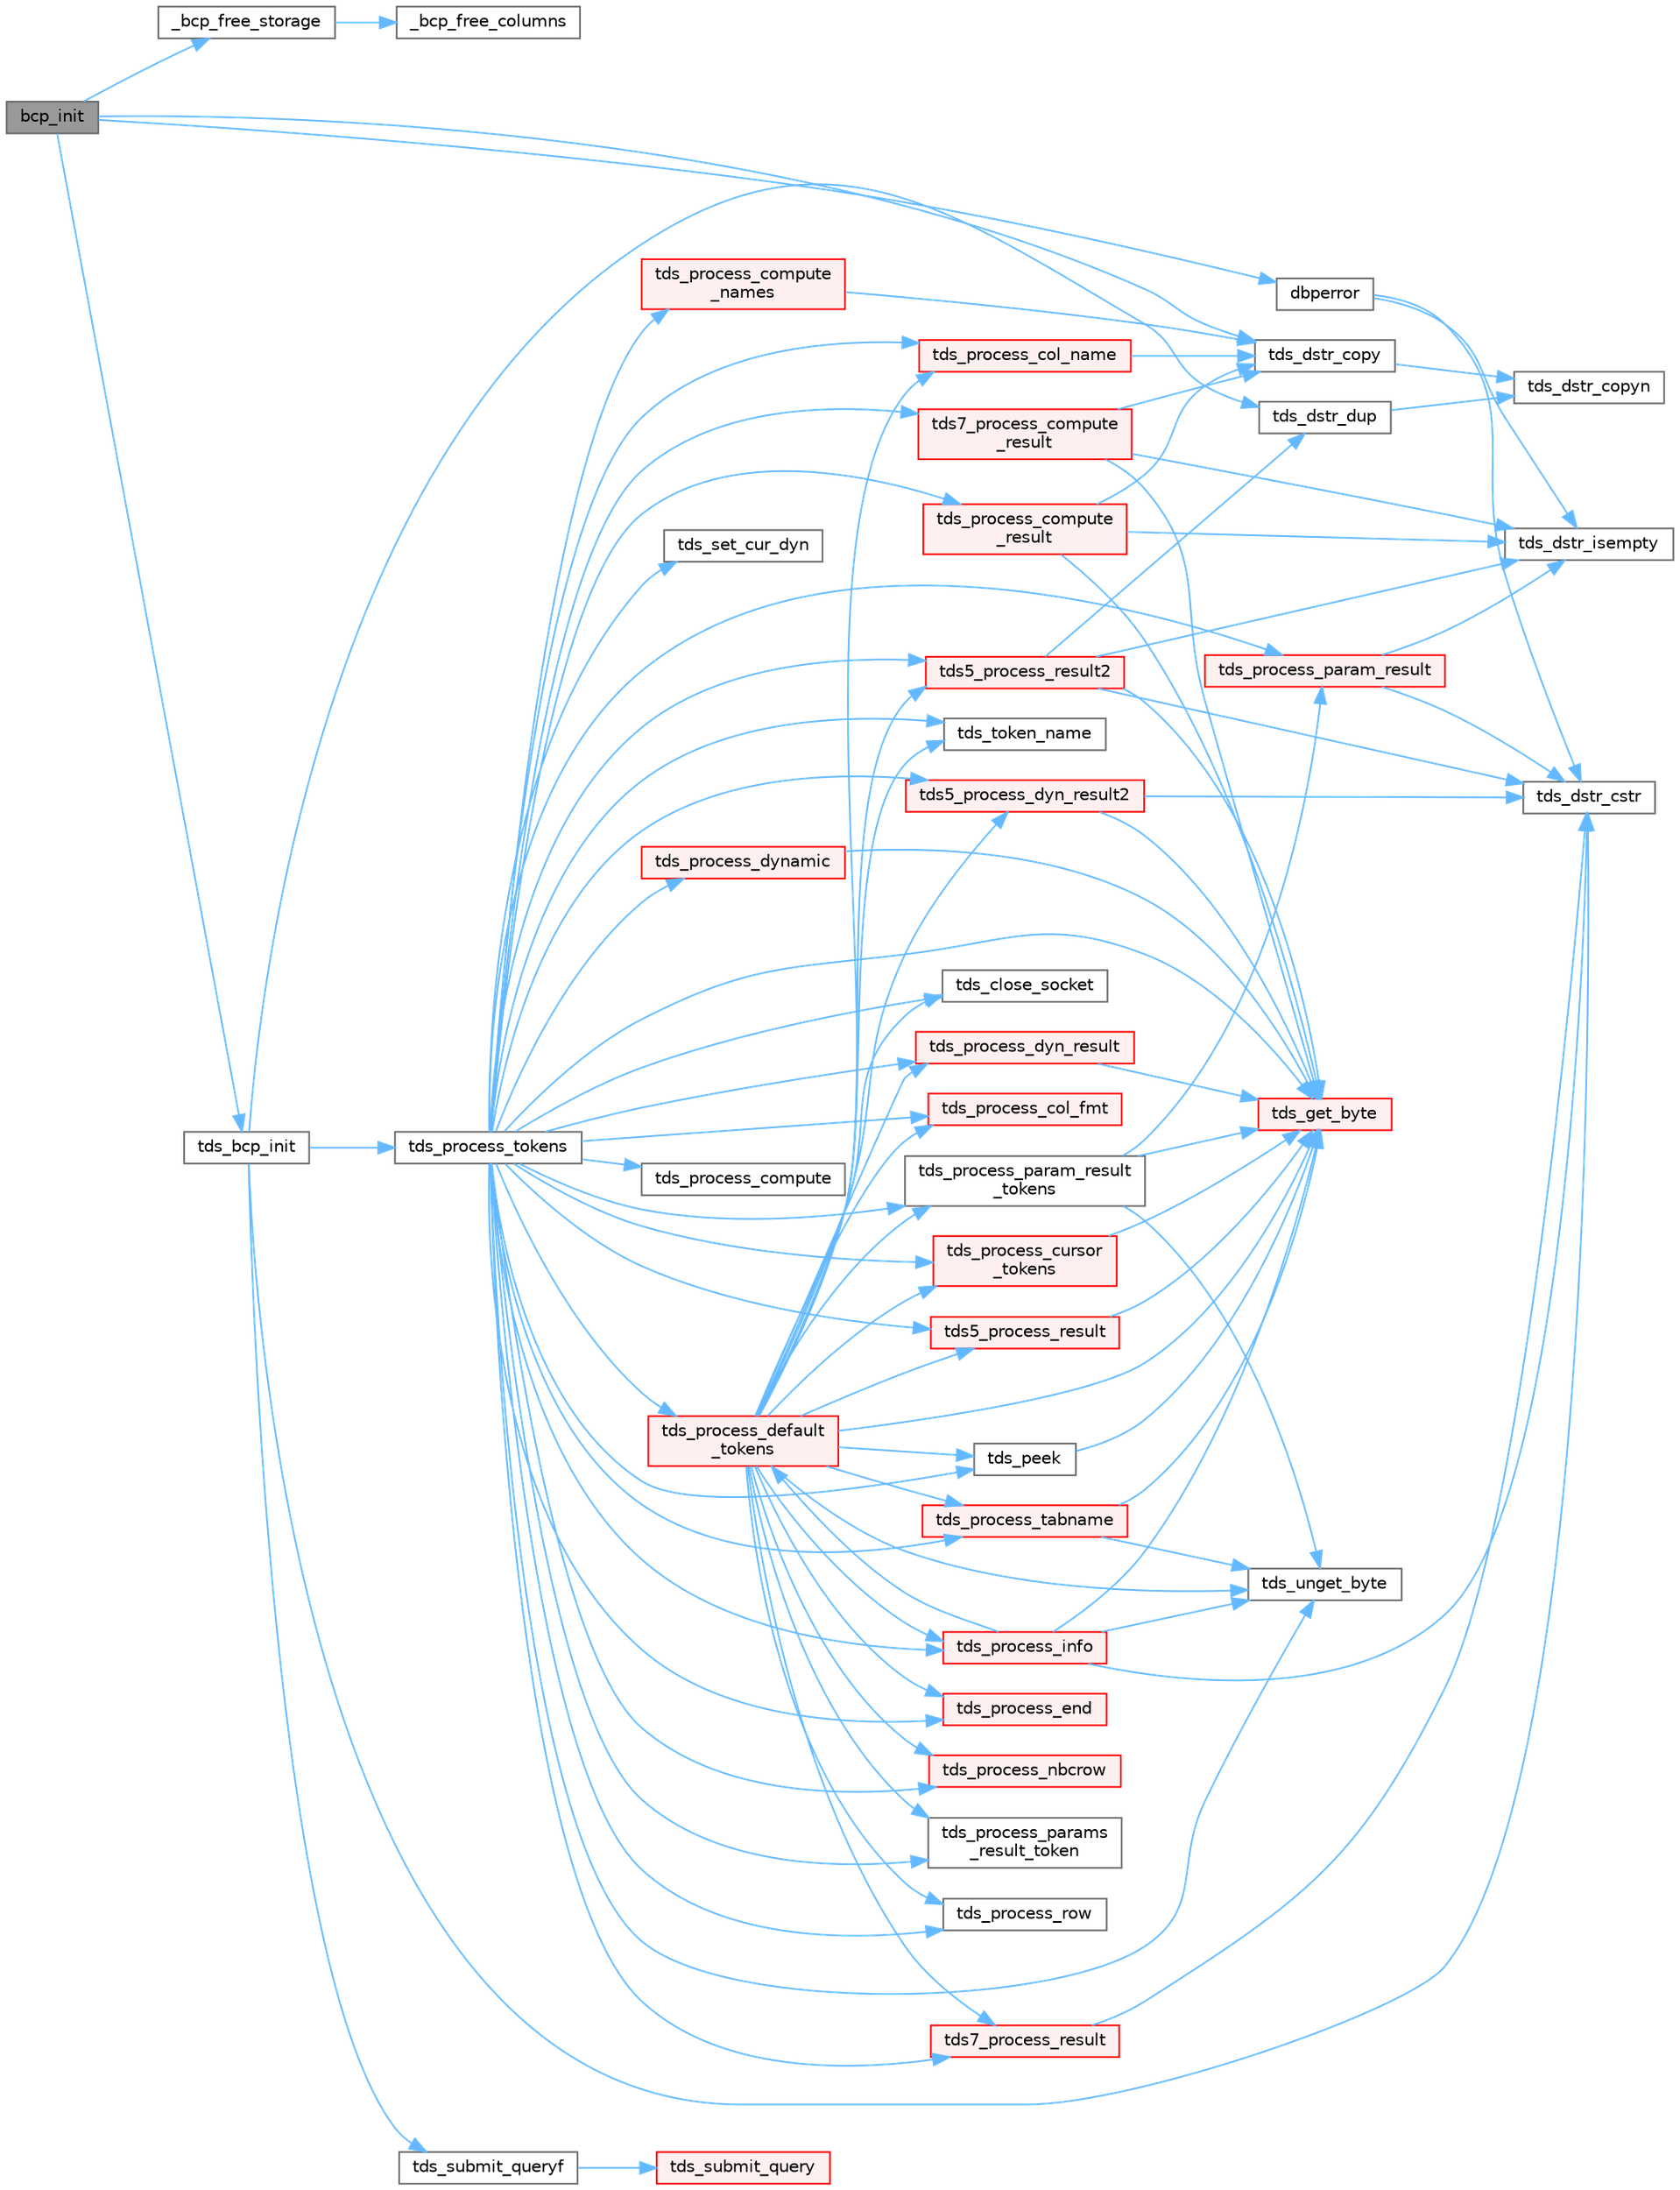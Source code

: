 digraph "bcp_init"
{
 // LATEX_PDF_SIZE
  bgcolor="transparent";
  edge [fontname=Helvetica,fontsize=10,labelfontname=Helvetica,labelfontsize=10];
  node [fontname=Helvetica,fontsize=10,shape=box,height=0.2,width=0.4];
  rankdir="LR";
  Node1 [id="Node000001",label="bcp_init",height=0.2,width=0.4,color="gray40", fillcolor="grey60", style="filled", fontcolor="black",tooltip="Prepare for bulk copy operation on a table."];
  Node1 -> Node2 [id="edge1_Node000001_Node000002",color="steelblue1",style="solid",tooltip=" "];
  Node2 [id="Node000002",label="_bcp_free_storage",height=0.2,width=0.4,color="grey40", fillcolor="white", style="filled",URL="$a00578.html#gaa134c1c3ccc4326e693adb8357272f1d",tooltip=" "];
  Node2 -> Node3 [id="edge2_Node000002_Node000003",color="steelblue1",style="solid",tooltip=" "];
  Node3 [id="Node000003",label="_bcp_free_columns",height=0.2,width=0.4,color="grey40", fillcolor="white", style="filled",URL="$a00578.html#gacf69ac4cbe8e3c3e6ea665e31e5e85b8",tooltip=" "];
  Node1 -> Node4 [id="edge3_Node000001_Node000004",color="steelblue1",style="solid",tooltip=" "];
  Node4 [id="Node000004",label="dbperror",height=0.2,width=0.4,color="grey40", fillcolor="white", style="filled",URL="$a00581.html#ga302a4ce6559b81808e3be51615cd1b67",tooltip="Call client-installed error handler."];
  Node4 -> Node5 [id="edge4_Node000004_Node000005",color="steelblue1",style="solid",tooltip=" "];
  Node5 [id="Node000005",label="tds_dstr_cstr",height=0.2,width=0.4,color="grey40", fillcolor="white", style="filled",URL="$a00593.html#gac536f0e4d77d3cff5702719362ec1766",tooltip="Returns a C version (NUL terminated string) of dstr."];
  Node4 -> Node6 [id="edge5_Node000004_Node000006",color="steelblue1",style="solid",tooltip=" "];
  Node6 [id="Node000006",label="tds_dstr_isempty",height=0.2,width=0.4,color="grey40", fillcolor="white", style="filled",URL="$a00593.html#ga197c6af67f2e7469d06c2aa055917b1e",tooltip="test if string is empty"];
  Node1 -> Node7 [id="edge6_Node000001_Node000007",color="steelblue1",style="solid",tooltip=" "];
  Node7 [id="Node000007",label="tds_bcp_init",height=0.2,width=0.4,color="grey40", fillcolor="white", style="filled",URL="$a00254.html#ac6610c72bd31bad5378f760fa9b12d66",tooltip="Initialize BCP information."];
  Node7 -> Node5 [id="edge7_Node000007_Node000005",color="steelblue1",style="solid",tooltip=" "];
  Node7 -> Node8 [id="edge8_Node000007_Node000008",color="steelblue1",style="solid",tooltip=" "];
  Node8 [id="Node000008",label="tds_dstr_dup",height=0.2,width=0.4,color="grey40", fillcolor="white", style="filled",URL="$a00593.html#ga4e6d9fa6f9b9551a5a3390e10a5322e6",tooltip="Duplicate a string from another dynamic string."];
  Node8 -> Node9 [id="edge9_Node000008_Node000009",color="steelblue1",style="solid",tooltip=" "];
  Node9 [id="Node000009",label="tds_dstr_copyn",height=0.2,width=0.4,color="grey40", fillcolor="white", style="filled",URL="$a00593.html#ga656718f240d7403f986ae887d84a6ca1",tooltip="Set string to a given buffer of characters."];
  Node7 -> Node10 [id="edge10_Node000007_Node000010",color="steelblue1",style="solid",tooltip=" "];
  Node10 [id="Node000010",label="tds_process_tokens",height=0.2,width=0.4,color="grey40", fillcolor="white", style="filled",URL="$a00592.html#gabfc9de1d1fe718818caf63a4be4035a6",tooltip="process all streams."];
  Node10 -> Node11 [id="edge11_Node000010_Node000011",color="steelblue1",style="solid",tooltip=" "];
  Node11 [id="Node000011",label="tds5_process_dyn_result2",height=0.2,width=0.4,color="red", fillcolor="#FFF0F0", style="filled",URL="$a00592.html#gae688b515631141acfbc41bbb91c8b921",tooltip="Process new TDS 5.0 token for describing output parameters."];
  Node11 -> Node5 [id="edge12_Node000011_Node000005",color="steelblue1",style="solid",tooltip=" "];
  Node11 -> Node35 [id="edge13_Node000011_Node000035",color="steelblue1",style="solid",tooltip=" "];
  Node35 [id="Node000035",label="tds_get_byte",height=0.2,width=0.4,color="red", fillcolor="#FFF0F0", style="filled",URL="$a00591.html#ga0cb72d3f6943795c39db1fa692be0a58",tooltip="Return a single byte from the input buffer."];
  Node10 -> Node38 [id="edge14_Node000010_Node000038",color="steelblue1",style="solid",tooltip=" "];
  Node38 [id="Node000038",label="tds5_process_result",height=0.2,width=0.4,color="red", fillcolor="#FFF0F0", style="filled",URL="$a00592.html#ga547b2f48659f77a69aa802d861ac827d",tooltip="tds5_process_result() is the TDS 5.0 result set processing routine."];
  Node38 -> Node35 [id="edge15_Node000038_Node000035",color="steelblue1",style="solid",tooltip=" "];
  Node10 -> Node41 [id="edge16_Node000010_Node000041",color="steelblue1",style="solid",tooltip=" "];
  Node41 [id="Node000041",label="tds5_process_result2",height=0.2,width=0.4,color="red", fillcolor="#FFF0F0", style="filled",URL="$a00592.html#gabe2bdd5a41ce067cb31aef18ff81cb1c",tooltip="tds5_process_result2() is the new TDS 5.0 result set processing routine."];
  Node41 -> Node5 [id="edge17_Node000041_Node000005",color="steelblue1",style="solid",tooltip=" "];
  Node41 -> Node8 [id="edge18_Node000041_Node000008",color="steelblue1",style="solid",tooltip=" "];
  Node41 -> Node6 [id="edge19_Node000041_Node000006",color="steelblue1",style="solid",tooltip=" "];
  Node41 -> Node35 [id="edge20_Node000041_Node000035",color="steelblue1",style="solid",tooltip=" "];
  Node10 -> Node42 [id="edge21_Node000010_Node000042",color="steelblue1",style="solid",tooltip=" "];
  Node42 [id="Node000042",label="tds7_process_compute\l_result",height=0.2,width=0.4,color="red", fillcolor="#FFF0F0", style="filled",URL="$a00592.html#ga6728e344caa20aea1def85f58dea138b",tooltip="tds7_process_compute_result() processes compute result sets for TDS 7/8."];
  Node42 -> Node44 [id="edge22_Node000042_Node000044",color="steelblue1",style="solid",tooltip=" "];
  Node44 [id="Node000044",label="tds_dstr_copy",height=0.2,width=0.4,color="grey40", fillcolor="white", style="filled",URL="$a00593.html#gad96366d9fa93bfc283cef1299fbe97ab",tooltip="copy a string from another"];
  Node44 -> Node9 [id="edge23_Node000044_Node000009",color="steelblue1",style="solid",tooltip=" "];
  Node42 -> Node6 [id="edge24_Node000042_Node000006",color="steelblue1",style="solid",tooltip=" "];
  Node42 -> Node35 [id="edge25_Node000042_Node000035",color="steelblue1",style="solid",tooltip=" "];
  Node10 -> Node46 [id="edge26_Node000010_Node000046",color="steelblue1",style="solid",tooltip=" "];
  Node46 [id="Node000046",label="tds7_process_result",height=0.2,width=0.4,color="red", fillcolor="#FFF0F0", style="filled",URL="$a00592.html#gaca56fc22d65a24a96d1bef310ade73aa",tooltip="tds7_process_result() is the TDS 7.0 result set processing routine."];
  Node46 -> Node5 [id="edge27_Node000046_Node000005",color="steelblue1",style="solid",tooltip=" "];
  Node10 -> Node24 [id="edge28_Node000010_Node000024",color="steelblue1",style="solid",tooltip=" "];
  Node24 [id="Node000024",label="tds_close_socket",height=0.2,width=0.4,color="grey40", fillcolor="white", style="filled",URL="$a00591.html#ga3e3f76009fce5ceedb2f42bb2c9aed2e",tooltip="Close current socket."];
  Node10 -> Node35 [id="edge29_Node000010_Node000035",color="steelblue1",style="solid",tooltip=" "];
  Node10 -> Node47 [id="edge30_Node000010_Node000047",color="steelblue1",style="solid",tooltip=" "];
  Node47 [id="Node000047",label="tds_peek",height=0.2,width=0.4,color="grey40", fillcolor="white", style="filled",URL="$a00591.html#ga221e98a9c8be96ec6c8547891e1b53af",tooltip="Reads a byte from the TDS stream without removing it."];
  Node47 -> Node35 [id="edge31_Node000047_Node000035",color="steelblue1",style="solid",tooltip=" "];
  Node10 -> Node48 [id="edge32_Node000010_Node000048",color="steelblue1",style="solid",tooltip=" "];
  Node48 [id="Node000048",label="tds_process_col_fmt",height=0.2,width=0.4,color="red", fillcolor="#FFF0F0", style="filled",URL="$a00592.html#ga4e3dd9d3614f5f0433b78b761dd68741",tooltip="tds_process_col_fmt() is the other half of result set processing under TDS 4.2."];
  Node10 -> Node49 [id="edge33_Node000010_Node000049",color="steelblue1",style="solid",tooltip=" "];
  Node49 [id="Node000049",label="tds_process_col_name",height=0.2,width=0.4,color="red", fillcolor="#FFF0F0", style="filled",URL="$a00592.html#ga905d2fa5e1b602817bd16bb0fcf9eadb",tooltip="tds_process_col_name() is one half of the result set under TDS 4.2 it contains all the column names,..."];
  Node49 -> Node44 [id="edge34_Node000049_Node000044",color="steelblue1",style="solid",tooltip=" "];
  Node10 -> Node53 [id="edge35_Node000010_Node000053",color="steelblue1",style="solid",tooltip=" "];
  Node53 [id="Node000053",label="tds_process_compute",height=0.2,width=0.4,color="grey40", fillcolor="white", style="filled",URL="$a00592.html#ga6fcb37d5addebdc1af9f34ebc59fd7a8",tooltip="tds_process_compute() processes compute rows and places them in the row buffer."];
  Node10 -> Node54 [id="edge36_Node000010_Node000054",color="steelblue1",style="solid",tooltip=" "];
  Node54 [id="Node000054",label="tds_process_compute\l_names",height=0.2,width=0.4,color="red", fillcolor="#FFF0F0", style="filled",URL="$a00592.html#gae5b3e01f3d665f9e377de091f46f1ab9",tooltip="tds_process_compute_names() processes compute result sets."];
  Node54 -> Node44 [id="edge37_Node000054_Node000044",color="steelblue1",style="solid",tooltip=" "];
  Node10 -> Node55 [id="edge38_Node000010_Node000055",color="steelblue1",style="solid",tooltip=" "];
  Node55 [id="Node000055",label="tds_process_compute\l_result",height=0.2,width=0.4,color="red", fillcolor="#FFF0F0", style="filled",URL="$a00592.html#gae3368ea80d0d8b13791ceb13ee5f19c9",tooltip="tds_process_compute_result() processes compute result sets."];
  Node55 -> Node44 [id="edge39_Node000055_Node000044",color="steelblue1",style="solid",tooltip=" "];
  Node55 -> Node6 [id="edge40_Node000055_Node000006",color="steelblue1",style="solid",tooltip=" "];
  Node55 -> Node35 [id="edge41_Node000055_Node000035",color="steelblue1",style="solid",tooltip=" "];
  Node10 -> Node56 [id="edge42_Node000010_Node000056",color="steelblue1",style="solid",tooltip=" "];
  Node56 [id="Node000056",label="tds_process_cursor\l_tokens",height=0.2,width=0.4,color="red", fillcolor="#FFF0F0", style="filled",URL="$a00592.html#ga315d875d90c64d12d61fc9e33b4dee96",tooltip="Reads cursor command results."];
  Node56 -> Node35 [id="edge43_Node000056_Node000035",color="steelblue1",style="solid",tooltip=" "];
  Node10 -> Node57 [id="edge44_Node000010_Node000057",color="steelblue1",style="solid",tooltip=" "];
  Node57 [id="Node000057",label="tds_process_default\l_tokens",height=0.2,width=0.4,color="red", fillcolor="#FFF0F0", style="filled",URL="$a00592.html#ga39453d084f3f780ac4602d4abf2839f7",tooltip="tds_process_default_tokens() is a catch all function that is called to process tokens not known to ot..."];
  Node57 -> Node11 [id="edge45_Node000057_Node000011",color="steelblue1",style="solid",tooltip=" "];
  Node57 -> Node38 [id="edge46_Node000057_Node000038",color="steelblue1",style="solid",tooltip=" "];
  Node57 -> Node41 [id="edge47_Node000057_Node000041",color="steelblue1",style="solid",tooltip=" "];
  Node57 -> Node46 [id="edge48_Node000057_Node000046",color="steelblue1",style="solid",tooltip=" "];
  Node57 -> Node24 [id="edge49_Node000057_Node000024",color="steelblue1",style="solid",tooltip=" "];
  Node57 -> Node35 [id="edge50_Node000057_Node000035",color="steelblue1",style="solid",tooltip=" "];
  Node57 -> Node47 [id="edge51_Node000057_Node000047",color="steelblue1",style="solid",tooltip=" "];
  Node57 -> Node48 [id="edge52_Node000057_Node000048",color="steelblue1",style="solid",tooltip=" "];
  Node57 -> Node49 [id="edge53_Node000057_Node000049",color="steelblue1",style="solid",tooltip=" "];
  Node57 -> Node56 [id="edge54_Node000057_Node000056",color="steelblue1",style="solid",tooltip=" "];
  Node57 -> Node61 [id="edge55_Node000057_Node000061",color="steelblue1",style="solid",tooltip=" "];
  Node61 [id="Node000061",label="tds_process_dyn_result",height=0.2,width=0.4,color="red", fillcolor="#FFF0F0", style="filled",URL="$a00592.html#ga416cf119c1d4a0fca27dc5b50c261358",tooltip="Process results from dynamic."];
  Node61 -> Node35 [id="edge56_Node000061_Node000035",color="steelblue1",style="solid",tooltip=" "];
  Node57 -> Node62 [id="edge57_Node000057_Node000062",color="steelblue1",style="solid",tooltip=" "];
  Node62 [id="Node000062",label="tds_process_end",height=0.2,width=0.4,color="red", fillcolor="#FFF0F0", style="filled",URL="$a00592.html#ga6ee2e7af38af768611b8bf4b79c36f46",tooltip="tds_process_end() processes any of the DONE, DONEPROC, or DONEINPROC tokens."];
  Node57 -> Node85 [id="edge58_Node000057_Node000085",color="steelblue1",style="solid",tooltip=" "];
  Node85 [id="Node000085",label="tds_process_info",height=0.2,width=0.4,color="red", fillcolor="#FFF0F0", style="filled",URL="$a00592.html#ga65a2316369529731732f200c190d05d6",tooltip="tds_process_info() is called for INFO, ERR, or EED tokens and is responsible for calling the CLI's me..."];
  Node85 -> Node5 [id="edge59_Node000085_Node000005",color="steelblue1",style="solid",tooltip=" "];
  Node85 -> Node35 [id="edge60_Node000085_Node000035",color="steelblue1",style="solid",tooltip=" "];
  Node85 -> Node57 [id="edge61_Node000085_Node000057",color="steelblue1",style="solid",tooltip=" "];
  Node85 -> Node86 [id="edge62_Node000085_Node000086",color="steelblue1",style="solid",tooltip=" "];
  Node86 [id="Node000086",label="tds_unget_byte",height=0.2,width=0.4,color="grey40", fillcolor="white", style="filled",URL="$a00591.html#gad70d59fb317d098b0c9fd29dd77131a8",tooltip="Unget will always work as long as you don't call it twice in a row."];
  Node57 -> Node87 [id="edge63_Node000057_Node000087",color="steelblue1",style="solid",tooltip=" "];
  Node87 [id="Node000087",label="tds_process_nbcrow",height=0.2,width=0.4,color="red", fillcolor="#FFF0F0", style="filled",URL="$a00592.html#gaf7264c9eb3aa7a73358a4c65f02d3d3c",tooltip="tds_process_nbcrow() processes rows and places them in the row buffer."];
  Node57 -> Node88 [id="edge64_Node000057_Node000088",color="steelblue1",style="solid",tooltip=" "];
  Node88 [id="Node000088",label="tds_process_param_result\l_tokens",height=0.2,width=0.4,color="grey40", fillcolor="white", style="filled",URL="$a00592.html#ga9fdef8228d29cab7fa9098f07fa73fba",tooltip="Process parameters from networks."];
  Node88 -> Node35 [id="edge65_Node000088_Node000035",color="steelblue1",style="solid",tooltip=" "];
  Node88 -> Node89 [id="edge66_Node000088_Node000089",color="steelblue1",style="solid",tooltip=" "];
  Node89 [id="Node000089",label="tds_process_param_result",height=0.2,width=0.4,color="red", fillcolor="#FFF0F0", style="filled",URL="$a00592.html#gacb3354443bcefe7a500a500a4904cc05",tooltip="process output parameters of a stored procedure."];
  Node89 -> Node5 [id="edge67_Node000089_Node000005",color="steelblue1",style="solid",tooltip=" "];
  Node89 -> Node6 [id="edge68_Node000089_Node000006",color="steelblue1",style="solid",tooltip=" "];
  Node88 -> Node86 [id="edge69_Node000088_Node000086",color="steelblue1",style="solid",tooltip=" "];
  Node57 -> Node93 [id="edge70_Node000057_Node000093",color="steelblue1",style="solid",tooltip=" "];
  Node93 [id="Node000093",label="tds_process_params\l_result_token",height=0.2,width=0.4,color="grey40", fillcolor="white", style="filled",URL="$a00592.html#ga7b18c0911a9dc69939577b39eb64725d",tooltip="tds_process_params_result_token() processes params on TDS5."];
  Node57 -> Node94 [id="edge71_Node000057_Node000094",color="steelblue1",style="solid",tooltip=" "];
  Node94 [id="Node000094",label="tds_process_row",height=0.2,width=0.4,color="grey40", fillcolor="white", style="filled",URL="$a00592.html#gaad814dd6e35aee8332035d06dc8b5d65",tooltip="tds_process_row() processes rows and places them in the row buffer."];
  Node57 -> Node95 [id="edge72_Node000057_Node000095",color="steelblue1",style="solid",tooltip=" "];
  Node95 [id="Node000095",label="tds_process_tabname",height=0.2,width=0.4,color="red", fillcolor="#FFF0F0", style="filled",URL="$a00592.html#gaeec59bca9bd0c5388e245f0d19d9c81a",tooltip="Process list of table from network."];
  Node95 -> Node35 [id="edge73_Node000095_Node000035",color="steelblue1",style="solid",tooltip=" "];
  Node95 -> Node86 [id="edge74_Node000095_Node000086",color="steelblue1",style="solid",tooltip=" "];
  Node57 -> Node99 [id="edge75_Node000057_Node000099",color="steelblue1",style="solid",tooltip=" "];
  Node99 [id="Node000099",label="tds_token_name",height=0.2,width=0.4,color="grey40", fillcolor="white", style="filled",URL="$a00592.html#ga7f24a7af985cd320788122e98072b7af",tooltip="Returns string representation for a given token type."];
  Node57 -> Node86 [id="edge76_Node000057_Node000086",color="steelblue1",style="solid",tooltip=" "];
  Node10 -> Node61 [id="edge77_Node000010_Node000061",color="steelblue1",style="solid",tooltip=" "];
  Node10 -> Node100 [id="edge78_Node000010_Node000100",color="steelblue1",style="solid",tooltip=" "];
  Node100 [id="Node000100",label="tds_process_dynamic",height=0.2,width=0.4,color="red", fillcolor="#FFF0F0", style="filled",URL="$a00592.html#ga5cfc0340d8d717e67f60037e029b2142",tooltip="tds_process_dynamic() finds the element of the dyns array for the id"];
  Node100 -> Node35 [id="edge79_Node000100_Node000035",color="steelblue1",style="solid",tooltip=" "];
  Node10 -> Node62 [id="edge80_Node000010_Node000062",color="steelblue1",style="solid",tooltip=" "];
  Node10 -> Node85 [id="edge81_Node000010_Node000085",color="steelblue1",style="solid",tooltip=" "];
  Node10 -> Node87 [id="edge82_Node000010_Node000087",color="steelblue1",style="solid",tooltip=" "];
  Node10 -> Node89 [id="edge83_Node000010_Node000089",color="steelblue1",style="solid",tooltip=" "];
  Node10 -> Node88 [id="edge84_Node000010_Node000088",color="steelblue1",style="solid",tooltip=" "];
  Node10 -> Node93 [id="edge85_Node000010_Node000093",color="steelblue1",style="solid",tooltip=" "];
  Node10 -> Node94 [id="edge86_Node000010_Node000094",color="steelblue1",style="solid",tooltip=" "];
  Node10 -> Node95 [id="edge87_Node000010_Node000095",color="steelblue1",style="solid",tooltip=" "];
  Node10 -> Node79 [id="edge88_Node000010_Node000079",color="steelblue1",style="solid",tooltip=" "];
  Node79 [id="Node000079",label="tds_set_cur_dyn",height=0.2,width=0.4,color="grey40", fillcolor="white", style="filled",URL="$a00590.html#gae8b7db85af16701fc0604eb117cbd4e4",tooltip="Set current dynamic."];
  Node10 -> Node99 [id="edge89_Node000010_Node000099",color="steelblue1",style="solid",tooltip=" "];
  Node10 -> Node86 [id="edge90_Node000010_Node000086",color="steelblue1",style="solid",tooltip=" "];
  Node7 -> Node102 [id="edge91_Node000007_Node000102",color="steelblue1",style="solid",tooltip=" "];
  Node102 [id="Node000102",label="tds_submit_queryf",height=0.2,width=0.4,color="grey40", fillcolor="white", style="filled",URL="$a00590.html#gad695defcbf663b0023851a198206a772",tooltip="Format and submit a query."];
  Node102 -> Node103 [id="edge92_Node000102_Node000103",color="steelblue1",style="solid",tooltip=" "];
  Node103 [id="Node000103",label="tds_submit_query",height=0.2,width=0.4,color="red", fillcolor="#FFF0F0", style="filled",URL="$a00590.html#ga5a29ae7f99d089dc3cea85ec6ee5f3ab",tooltip="Sends a language string to the database server for processing."];
  Node1 -> Node44 [id="edge93_Node000001_Node000044",color="steelblue1",style="solid",tooltip=" "];
}
